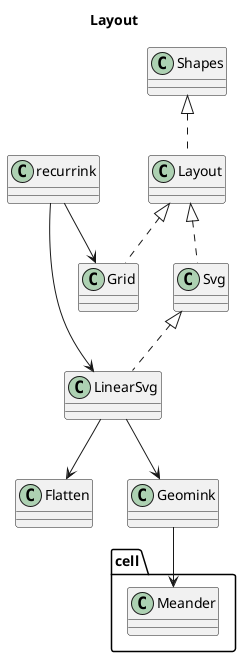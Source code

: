 @startuml
title: Layout

' inherit    <|.. 
' implement  <--

recurrink --> LinearSvg
recurrink --> Grid
LinearSvg --> Flatten
LinearSvg --> Geomink
Geomink   --> cell.Meander

Svg <|.. LinearSvg
Layout <|.. Grid
Layout <|.. Svg

Shapes <|.. Layout
@enduml
